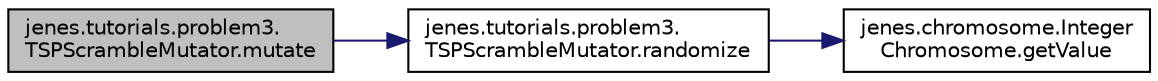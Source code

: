 digraph "jenes.tutorials.problem3.TSPScrambleMutator.mutate"
{
  edge [fontname="Helvetica",fontsize="10",labelfontname="Helvetica",labelfontsize="10"];
  node [fontname="Helvetica",fontsize="10",shape=record];
  rankdir="LR";
  Node1 [label="jenes.tutorials.problem3.\lTSPScrambleMutator.mutate",height=0.2,width=0.4,color="black", fillcolor="grey75", style="filled" fontcolor="black"];
  Node1 -> Node2 [color="midnightblue",fontsize="10",style="solid",fontname="Helvetica"];
  Node2 [label="jenes.tutorials.problem3.\lTSPScrambleMutator.randomize",height=0.2,width=0.4,color="black", fillcolor="white", style="filled",URL="$classjenes_1_1tutorials_1_1problem3_1_1_t_s_p_scramble_mutator.html#a42d01f9f0cd8138659b8e76fdc41cd1e"];
  Node2 -> Node3 [color="midnightblue",fontsize="10",style="solid",fontname="Helvetica"];
  Node3 [label="jenes.chromosome.Integer\lChromosome.getValue",height=0.2,width=0.4,color="black", fillcolor="white", style="filled",URL="$classjenes_1_1chromosome_1_1_integer_chromosome.html#a5bc96e2224ca980bd9e13e0416426e1d"];
}
